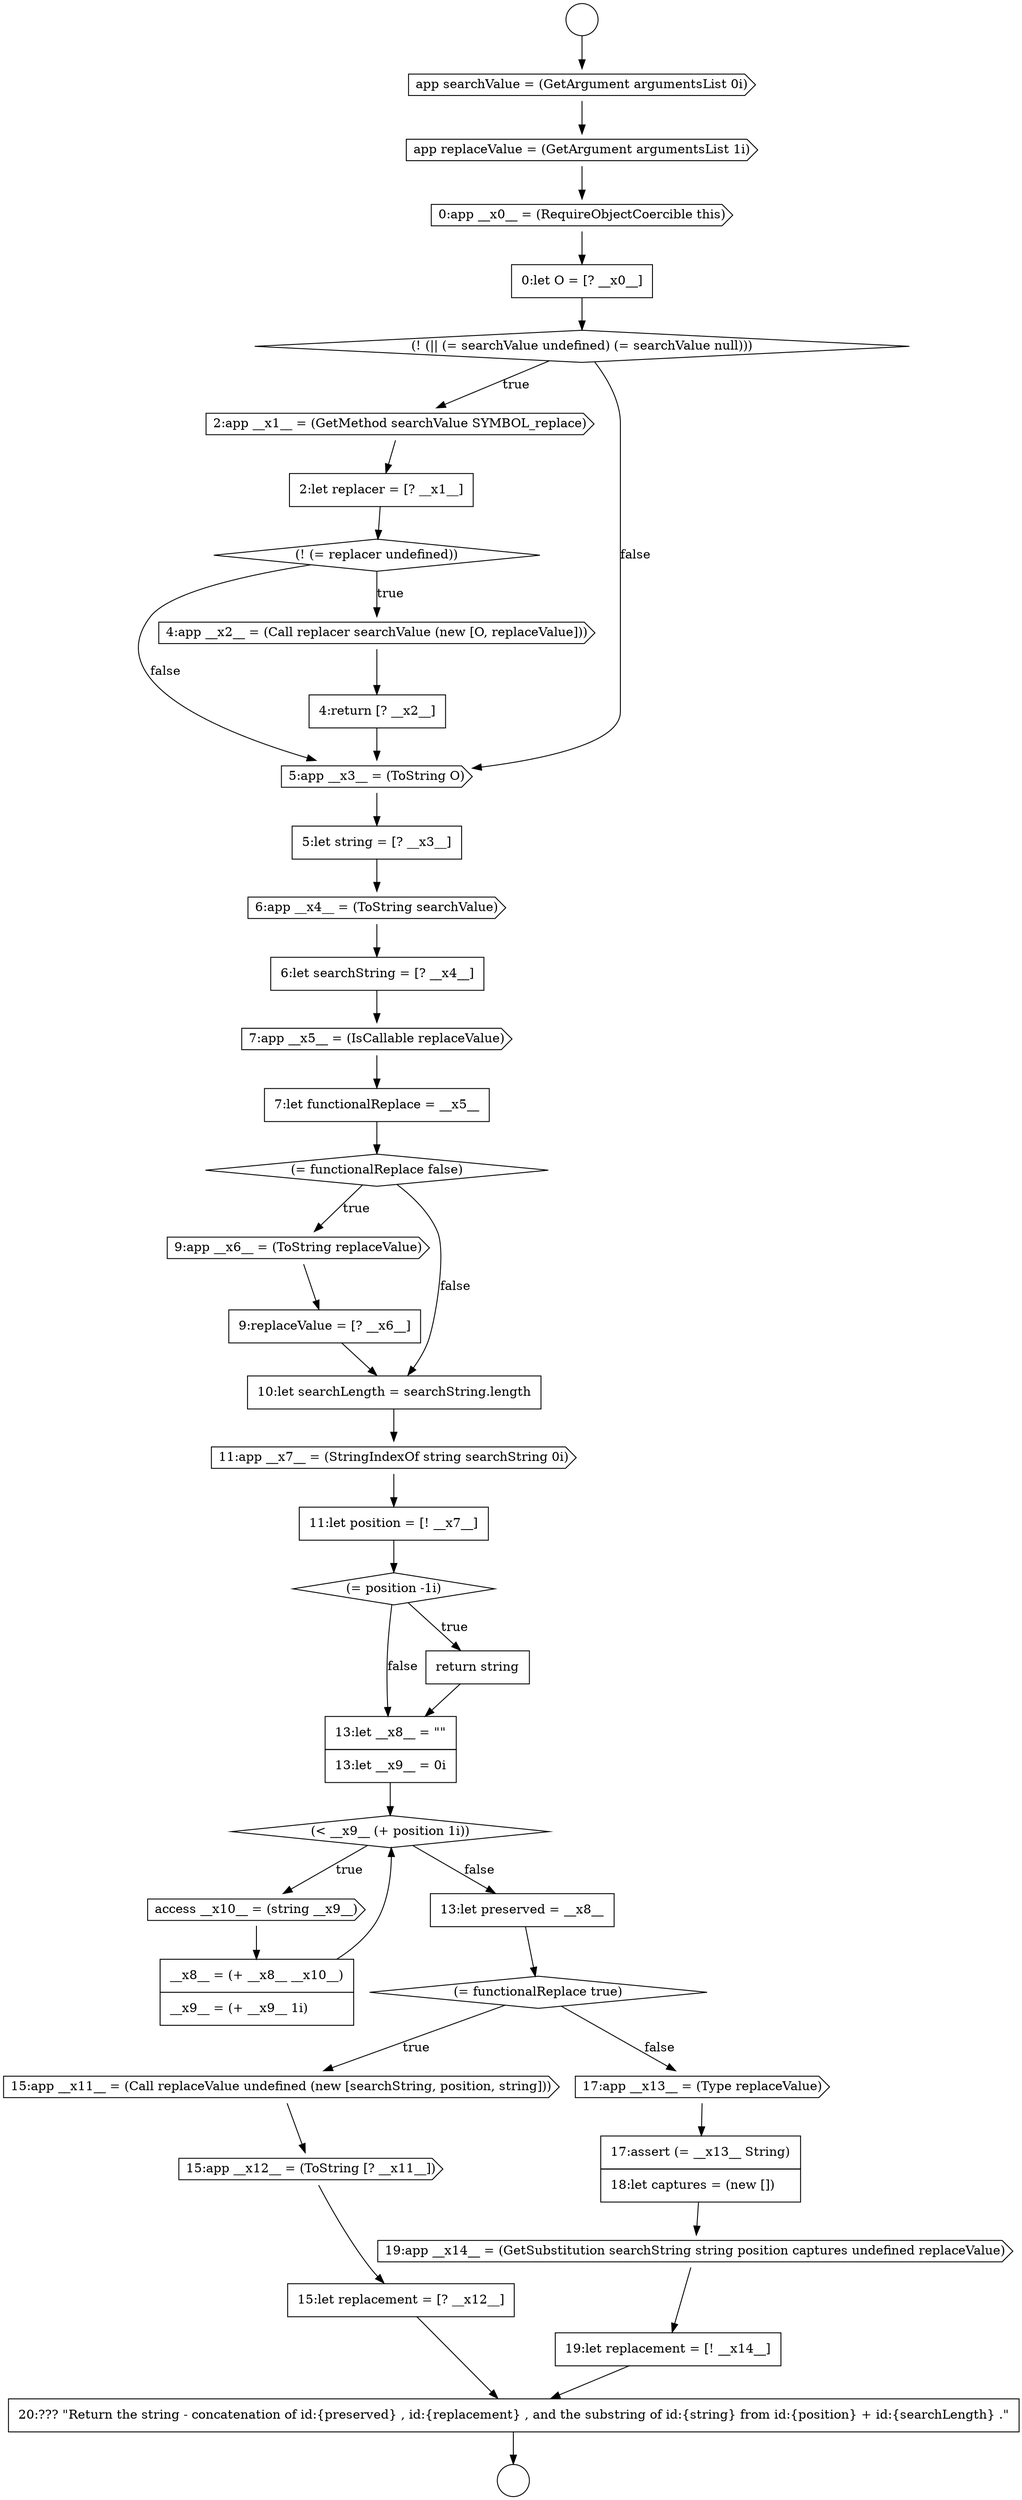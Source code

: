 digraph {
  node14228 [shape=none, margin=0, label=<<font color="black">
    <table border="0" cellborder="1" cellspacing="0" cellpadding="10">
      <tr><td align="left">6:let searchString = [? __x4__]</td></tr>
    </table>
  </font>> color="black" fillcolor="white" style=filled]
  node14222 [shape=diamond, label=<<font color="black">(! (= replacer undefined))</font>> color="black" fillcolor="white" style=filled]
  node14244 [shape=diamond, label=<<font color="black">(= functionalReplace true)</font>> color="black" fillcolor="white" style=filled]
  node14239 [shape=none, margin=0, label=<<font color="black">
    <table border="0" cellborder="1" cellspacing="0" cellpadding="10">
      <tr><td align="left">13:let __x8__ = &quot;&quot;</td></tr>
      <tr><td align="left">13:let __x9__ = 0i</td></tr>
    </table>
  </font>> color="black" fillcolor="white" style=filled]
  node14216 [shape=cds, label=<<font color="black">app replaceValue = (GetArgument argumentsList 1i)</font>> color="black" fillcolor="white" style=filled]
  node14231 [shape=diamond, label=<<font color="black">(= functionalReplace false)</font>> color="black" fillcolor="white" style=filled]
  node14247 [shape=none, margin=0, label=<<font color="black">
    <table border="0" cellborder="1" cellspacing="0" cellpadding="10">
      <tr><td align="left">15:let replacement = [? __x12__]</td></tr>
    </table>
  </font>> color="black" fillcolor="white" style=filled]
  node14215 [shape=cds, label=<<font color="black">app searchValue = (GetArgument argumentsList 0i)</font>> color="black" fillcolor="white" style=filled]
  node14226 [shape=none, margin=0, label=<<font color="black">
    <table border="0" cellborder="1" cellspacing="0" cellpadding="10">
      <tr><td align="left">5:let string = [? __x3__]</td></tr>
    </table>
  </font>> color="black" fillcolor="white" style=filled]
  node14252 [shape=none, margin=0, label=<<font color="black">
    <table border="0" cellborder="1" cellspacing="0" cellpadding="10">
      <tr><td align="left">20:??? &quot;Return the string - concatenation of id:{preserved} , id:{replacement} , and the substring of id:{string} from id:{position} + id:{searchLength} .&quot;</td></tr>
    </table>
  </font>> color="black" fillcolor="white" style=filled]
  node14224 [shape=none, margin=0, label=<<font color="black">
    <table border="0" cellborder="1" cellspacing="0" cellpadding="10">
      <tr><td align="left">4:return [? __x2__]</td></tr>
    </table>
  </font>> color="black" fillcolor="white" style=filled]
  node14229 [shape=cds, label=<<font color="black">7:app __x5__ = (IsCallable replaceValue)</font>> color="black" fillcolor="white" style=filled]
  node14214 [shape=circle label=" " color="black" fillcolor="white" style=filled]
  node14221 [shape=none, margin=0, label=<<font color="black">
    <table border="0" cellborder="1" cellspacing="0" cellpadding="10">
      <tr><td align="left">2:let replacer = [? __x1__]</td></tr>
    </table>
  </font>> color="black" fillcolor="white" style=filled]
  node14220 [shape=cds, label=<<font color="black">2:app __x1__ = (GetMethod searchValue SYMBOL_replace)</font>> color="black" fillcolor="white" style=filled]
  node14235 [shape=cds, label=<<font color="black">11:app __x7__ = (StringIndexOf string searchString 0i)</font>> color="black" fillcolor="white" style=filled]
  node14241 [shape=cds, label=<<font color="black">access __x10__ = (string __x9__)</font>> color="black" fillcolor="white" style=filled]
  node14245 [shape=cds, label=<<font color="black">15:app __x11__ = (Call replaceValue undefined (new [searchString, position, string]))</font>> color="black" fillcolor="white" style=filled]
  node14213 [shape=circle label=" " color="black" fillcolor="white" style=filled]
  node14238 [shape=none, margin=0, label=<<font color="black">
    <table border="0" cellborder="1" cellspacing="0" cellpadding="10">
      <tr><td align="left">return string</td></tr>
    </table>
  </font>> color="black" fillcolor="white" style=filled]
  node14232 [shape=cds, label=<<font color="black">9:app __x6__ = (ToString replaceValue)</font>> color="black" fillcolor="white" style=filled]
  node14217 [shape=cds, label=<<font color="black">0:app __x0__ = (RequireObjectCoercible this)</font>> color="black" fillcolor="white" style=filled]
  node14248 [shape=cds, label=<<font color="black">17:app __x13__ = (Type replaceValue)</font>> color="black" fillcolor="white" style=filled]
  node14227 [shape=cds, label=<<font color="black">6:app __x4__ = (ToString searchValue)</font>> color="black" fillcolor="white" style=filled]
  node14249 [shape=none, margin=0, label=<<font color="black">
    <table border="0" cellborder="1" cellspacing="0" cellpadding="10">
      <tr><td align="left">17:assert (= __x13__ String)</td></tr>
      <tr><td align="left">18:let captures = (new [])</td></tr>
    </table>
  </font>> color="black" fillcolor="white" style=filled]
  node14243 [shape=none, margin=0, label=<<font color="black">
    <table border="0" cellborder="1" cellspacing="0" cellpadding="10">
      <tr><td align="left">13:let preserved = __x8__</td></tr>
    </table>
  </font>> color="black" fillcolor="white" style=filled]
  node14233 [shape=none, margin=0, label=<<font color="black">
    <table border="0" cellborder="1" cellspacing="0" cellpadding="10">
      <tr><td align="left">9:replaceValue = [? __x6__]</td></tr>
    </table>
  </font>> color="black" fillcolor="white" style=filled]
  node14223 [shape=cds, label=<<font color="black">4:app __x2__ = (Call replacer searchValue (new [O, replaceValue]))</font>> color="black" fillcolor="white" style=filled]
  node14218 [shape=none, margin=0, label=<<font color="black">
    <table border="0" cellborder="1" cellspacing="0" cellpadding="10">
      <tr><td align="left">0:let O = [? __x0__]</td></tr>
    </table>
  </font>> color="black" fillcolor="white" style=filled]
  node14250 [shape=cds, label=<<font color="black">19:app __x14__ = (GetSubstitution searchString string position captures undefined replaceValue)</font>> color="black" fillcolor="white" style=filled]
  node14230 [shape=none, margin=0, label=<<font color="black">
    <table border="0" cellborder="1" cellspacing="0" cellpadding="10">
      <tr><td align="left">7:let functionalReplace = __x5__</td></tr>
    </table>
  </font>> color="black" fillcolor="white" style=filled]
  node14240 [shape=diamond, label=<<font color="black">(&lt; __x9__ (+ position 1i))</font>> color="black" fillcolor="white" style=filled]
  node14219 [shape=diamond, label=<<font color="black">(! (|| (= searchValue undefined) (= searchValue null)))</font>> color="black" fillcolor="white" style=filled]
  node14242 [shape=none, margin=0, label=<<font color="black">
    <table border="0" cellborder="1" cellspacing="0" cellpadding="10">
      <tr><td align="left">__x8__ = (+ __x8__ __x10__)</td></tr>
      <tr><td align="left">__x9__ = (+ __x9__ 1i)</td></tr>
    </table>
  </font>> color="black" fillcolor="white" style=filled]
  node14246 [shape=cds, label=<<font color="black">15:app __x12__ = (ToString [? __x11__])</font>> color="black" fillcolor="white" style=filled]
  node14234 [shape=none, margin=0, label=<<font color="black">
    <table border="0" cellborder="1" cellspacing="0" cellpadding="10">
      <tr><td align="left">10:let searchLength = searchString.length</td></tr>
    </table>
  </font>> color="black" fillcolor="white" style=filled]
  node14225 [shape=cds, label=<<font color="black">5:app __x3__ = (ToString O)</font>> color="black" fillcolor="white" style=filled]
  node14251 [shape=none, margin=0, label=<<font color="black">
    <table border="0" cellborder="1" cellspacing="0" cellpadding="10">
      <tr><td align="left">19:let replacement = [! __x14__]</td></tr>
    </table>
  </font>> color="black" fillcolor="white" style=filled]
  node14237 [shape=diamond, label=<<font color="black">(= position -1i)</font>> color="black" fillcolor="white" style=filled]
  node14236 [shape=none, margin=0, label=<<font color="black">
    <table border="0" cellborder="1" cellspacing="0" cellpadding="10">
      <tr><td align="left">11:let position = [! __x7__]</td></tr>
    </table>
  </font>> color="black" fillcolor="white" style=filled]
  node14219 -> node14220 [label=<<font color="black">true</font>> color="black"]
  node14219 -> node14225 [label=<<font color="black">false</font>> color="black"]
  node14248 -> node14249 [ color="black"]
  node14249 -> node14250 [ color="black"]
  node14240 -> node14241 [label=<<font color="black">true</font>> color="black"]
  node14240 -> node14243 [label=<<font color="black">false</font>> color="black"]
  node14245 -> node14246 [ color="black"]
  node14234 -> node14235 [ color="black"]
  node14251 -> node14252 [ color="black"]
  node14239 -> node14240 [ color="black"]
  node14222 -> node14223 [label=<<font color="black">true</font>> color="black"]
  node14222 -> node14225 [label=<<font color="black">false</font>> color="black"]
  node14231 -> node14232 [label=<<font color="black">true</font>> color="black"]
  node14231 -> node14234 [label=<<font color="black">false</font>> color="black"]
  node14230 -> node14231 [ color="black"]
  node14213 -> node14215 [ color="black"]
  node14221 -> node14222 [ color="black"]
  node14220 -> node14221 [ color="black"]
  node14217 -> node14218 [ color="black"]
  node14227 -> node14228 [ color="black"]
  node14250 -> node14251 [ color="black"]
  node14229 -> node14230 [ color="black"]
  node14228 -> node14229 [ color="black"]
  node14247 -> node14252 [ color="black"]
  node14237 -> node14238 [label=<<font color="black">true</font>> color="black"]
  node14237 -> node14239 [label=<<font color="black">false</font>> color="black"]
  node14233 -> node14234 [ color="black"]
  node14223 -> node14224 [ color="black"]
  node14216 -> node14217 [ color="black"]
  node14215 -> node14216 [ color="black"]
  node14225 -> node14226 [ color="black"]
  node14252 -> node14214 [ color="black"]
  node14226 -> node14227 [ color="black"]
  node14246 -> node14247 [ color="black"]
  node14243 -> node14244 [ color="black"]
  node14235 -> node14236 [ color="black"]
  node14232 -> node14233 [ color="black"]
  node14238 -> node14239 [ color="black"]
  node14224 -> node14225 [ color="black"]
  node14241 -> node14242 [ color="black"]
  node14242 -> node14240 [ color="black"]
  node14236 -> node14237 [ color="black"]
  node14244 -> node14245 [label=<<font color="black">true</font>> color="black"]
  node14244 -> node14248 [label=<<font color="black">false</font>> color="black"]
  node14218 -> node14219 [ color="black"]
}
